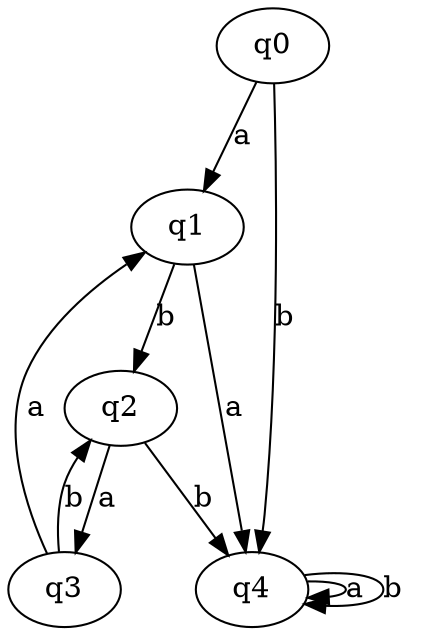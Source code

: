 digraph g {

"q0" [ label = "q0" ]; 

"q1" [ label = "q1" ]; 

"q2" [ label = "q2" ]; 

"q3" [ label = "q3" ]; 

"q4" [ label = "q4" ]; 

"q0" -> "q1" [ label = "a" ]; 

"q0" -> "q4" [ label = "b" ]; 

"q1" -> "q4" [ label = "a" ]; 

"q1" -> "q2" [ label = "b" ]; 

"q2" -> "q3" [ label = "a" ]; 

"q2" -> "q4" [ label = "b" ]; 

"q3" -> "q1" [ label = "a" ]; 

"q3" -> "q2" [ label = "b" ]; 

"q4" -> "q4" [ label = "a" ]; 

"q4" -> "q4" [ label = "b" ]; 


}